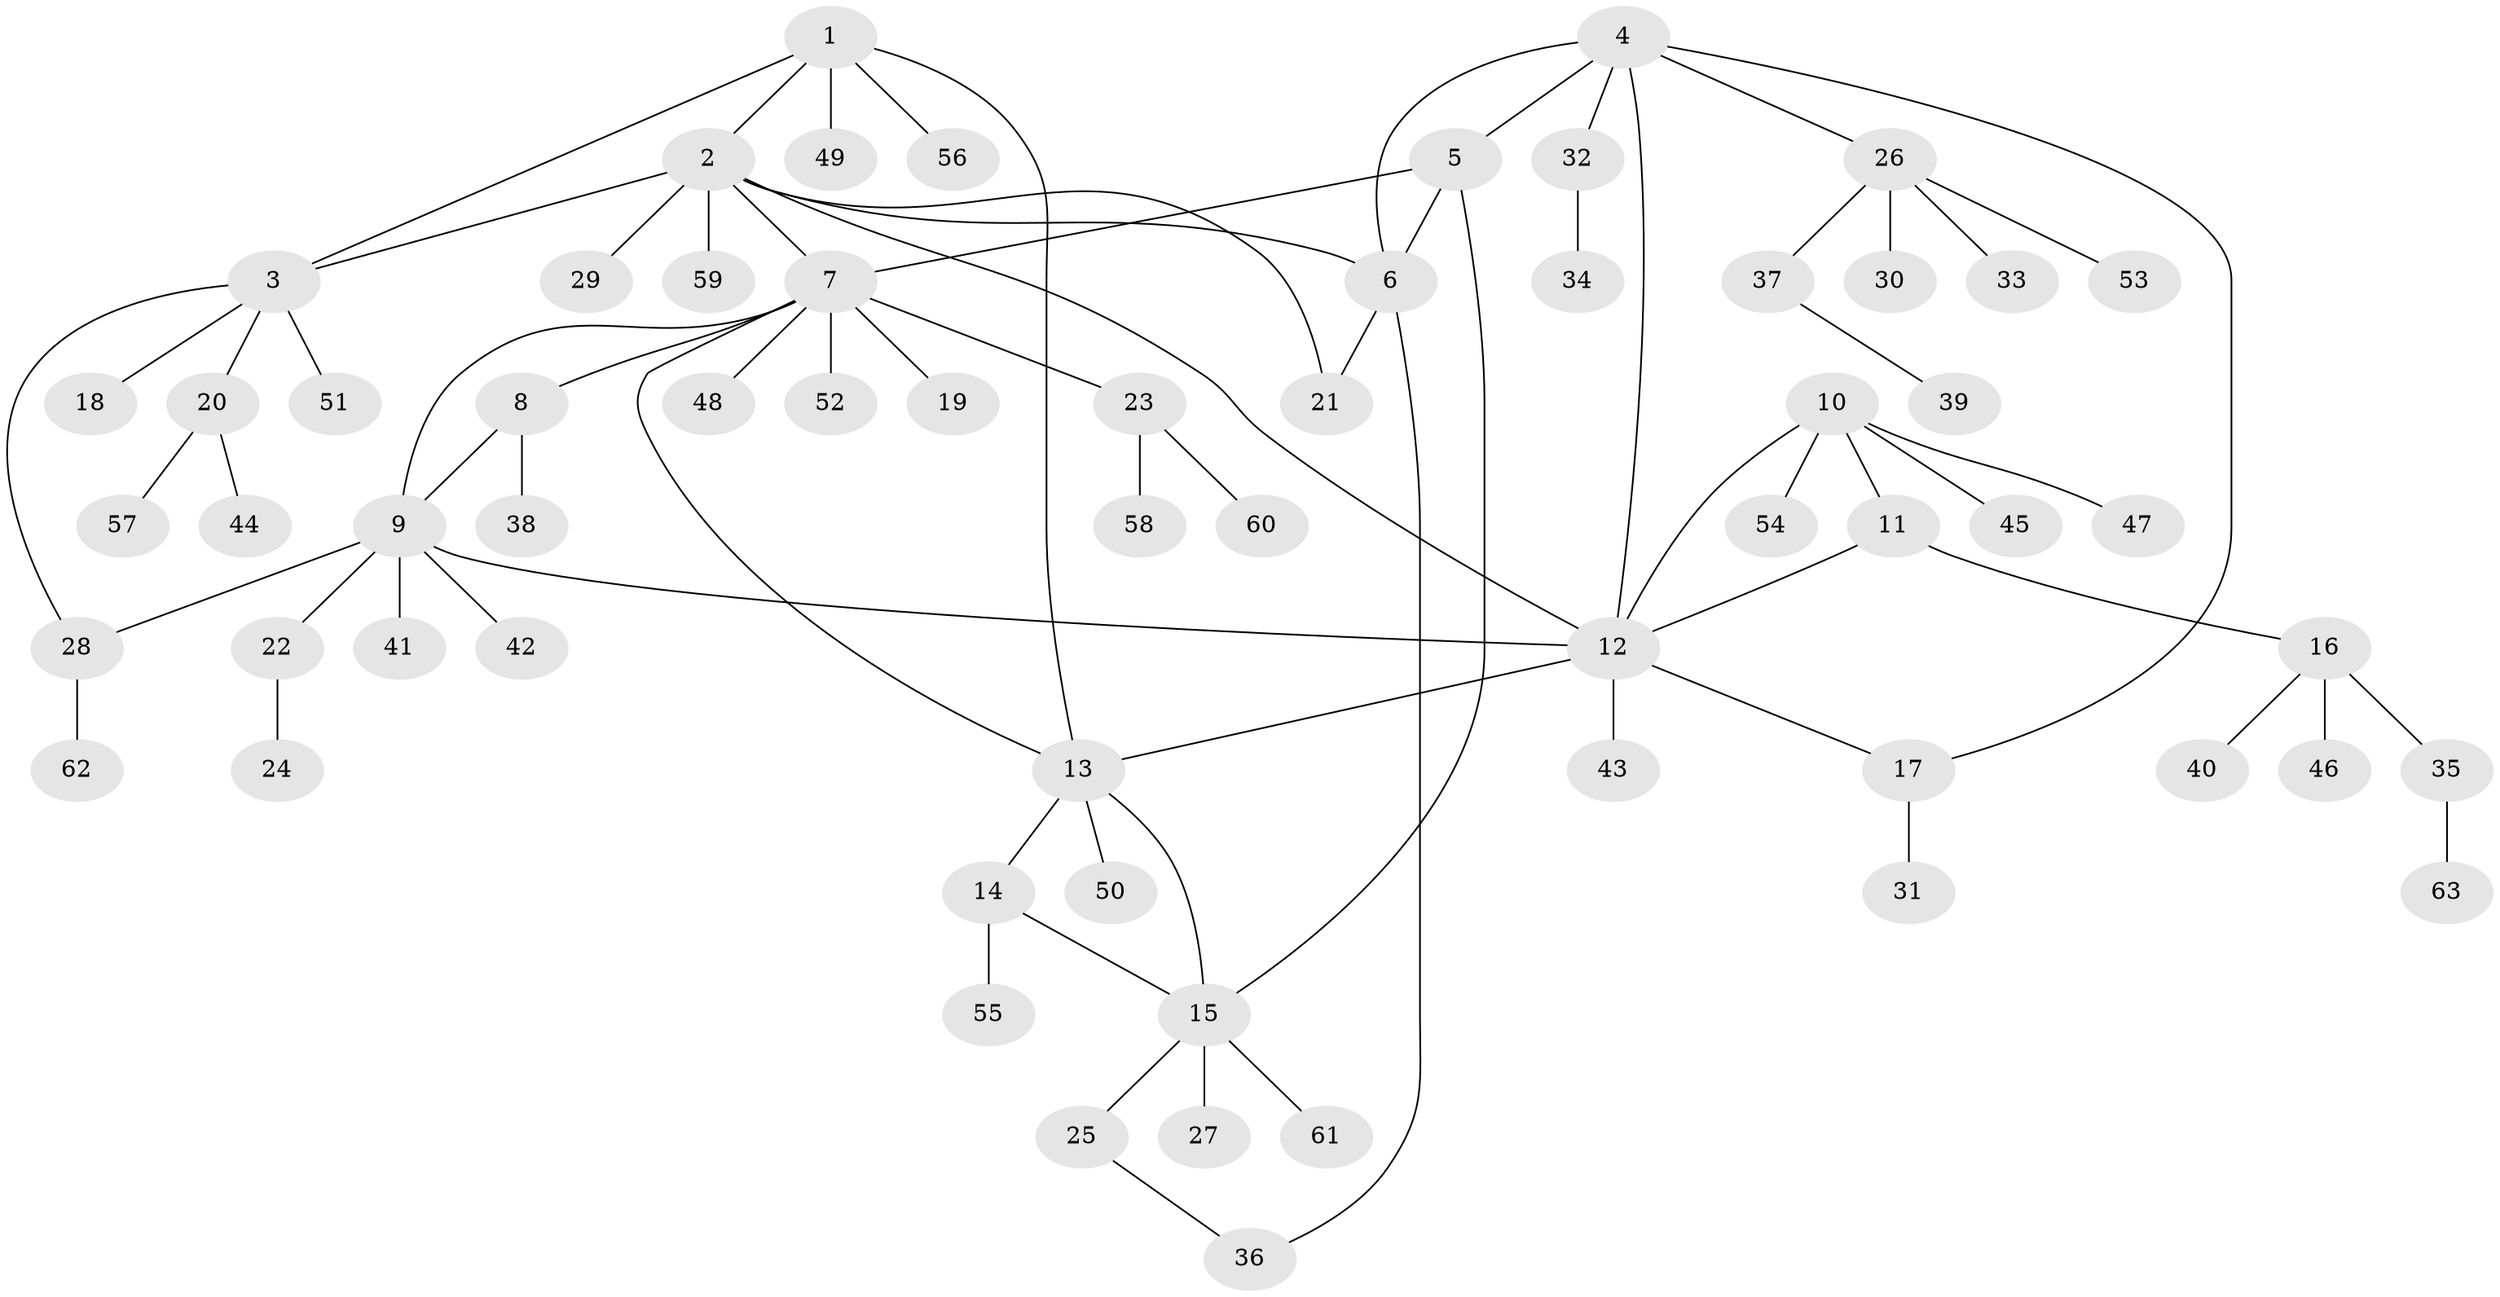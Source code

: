 // Generated by graph-tools (version 1.1) at 2025/02/03/09/25 03:02:34]
// undirected, 63 vertices, 77 edges
graph export_dot {
graph [start="1"]
  node [color=gray90,style=filled];
  1;
  2;
  3;
  4;
  5;
  6;
  7;
  8;
  9;
  10;
  11;
  12;
  13;
  14;
  15;
  16;
  17;
  18;
  19;
  20;
  21;
  22;
  23;
  24;
  25;
  26;
  27;
  28;
  29;
  30;
  31;
  32;
  33;
  34;
  35;
  36;
  37;
  38;
  39;
  40;
  41;
  42;
  43;
  44;
  45;
  46;
  47;
  48;
  49;
  50;
  51;
  52;
  53;
  54;
  55;
  56;
  57;
  58;
  59;
  60;
  61;
  62;
  63;
  1 -- 2;
  1 -- 3;
  1 -- 13;
  1 -- 49;
  1 -- 56;
  2 -- 3;
  2 -- 6;
  2 -- 7;
  2 -- 12;
  2 -- 21;
  2 -- 29;
  2 -- 59;
  3 -- 18;
  3 -- 20;
  3 -- 28;
  3 -- 51;
  4 -- 5;
  4 -- 6;
  4 -- 12;
  4 -- 17;
  4 -- 26;
  4 -- 32;
  5 -- 6;
  5 -- 7;
  5 -- 15;
  6 -- 21;
  6 -- 36;
  7 -- 8;
  7 -- 9;
  7 -- 13;
  7 -- 19;
  7 -- 23;
  7 -- 48;
  7 -- 52;
  8 -- 9;
  8 -- 38;
  9 -- 12;
  9 -- 22;
  9 -- 28;
  9 -- 41;
  9 -- 42;
  10 -- 11;
  10 -- 12;
  10 -- 45;
  10 -- 47;
  10 -- 54;
  11 -- 12;
  11 -- 16;
  12 -- 13;
  12 -- 17;
  12 -- 43;
  13 -- 14;
  13 -- 15;
  13 -- 50;
  14 -- 15;
  14 -- 55;
  15 -- 25;
  15 -- 27;
  15 -- 61;
  16 -- 35;
  16 -- 40;
  16 -- 46;
  17 -- 31;
  20 -- 44;
  20 -- 57;
  22 -- 24;
  23 -- 58;
  23 -- 60;
  25 -- 36;
  26 -- 30;
  26 -- 33;
  26 -- 37;
  26 -- 53;
  28 -- 62;
  32 -- 34;
  35 -- 63;
  37 -- 39;
}

